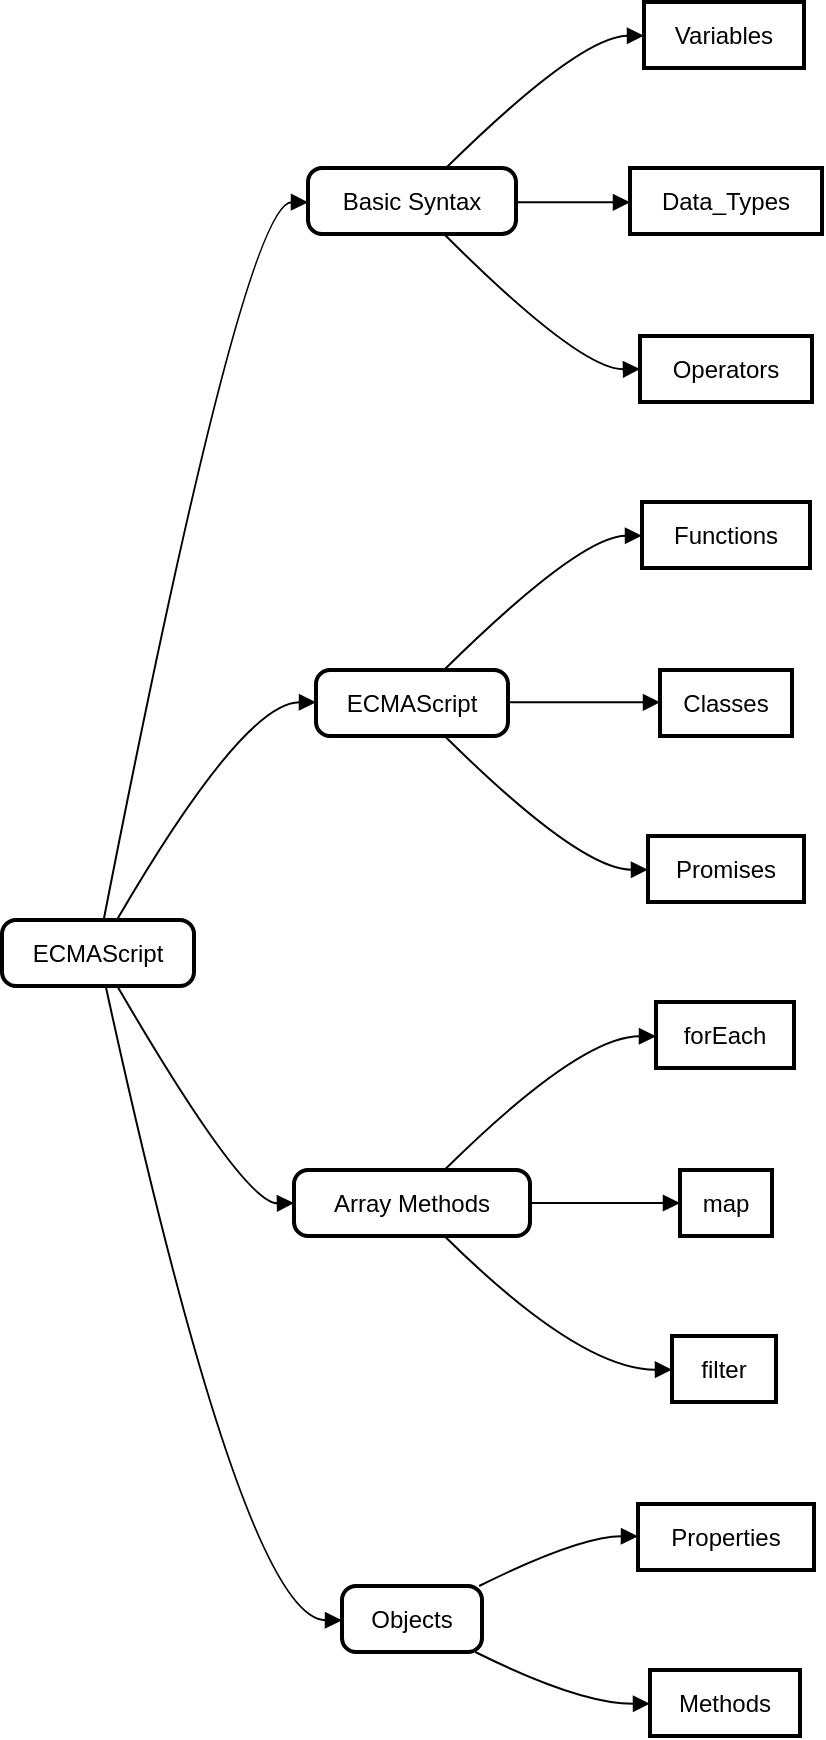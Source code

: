 <mxfile version="24.5.4" type="github">
  <diagram name="Page-1" id="sVyGwWU1J75L4ZbGLSRA">
    <mxGraphModel>
      <root>
        <mxCell id="0" />
        <mxCell id="1" parent="0" />
        <mxCell id="2" value="ECMAScript" style="rounded=1;absoluteArcSize=1;arcSize=14;whiteSpace=wrap;strokeWidth=2;" vertex="1" parent="1">
          <mxGeometry y="459" width="96" height="33" as="geometry" />
        </mxCell>
        <mxCell id="3" value="Basic Syntax" style="rounded=1;absoluteArcSize=1;arcSize=14;whiteSpace=wrap;strokeWidth=2;" vertex="1" parent="1">
          <mxGeometry x="153" y="83" width="104" height="33" as="geometry" />
        </mxCell>
        <mxCell id="4" value="ECMAScript" style="rounded=1;absoluteArcSize=1;arcSize=14;whiteSpace=wrap;strokeWidth=2;" vertex="1" parent="1">
          <mxGeometry x="157" y="334" width="96" height="33" as="geometry" />
        </mxCell>
        <mxCell id="5" value="Array Methods" style="rounded=1;absoluteArcSize=1;arcSize=14;whiteSpace=wrap;strokeWidth=2;" vertex="1" parent="1">
          <mxGeometry x="146" y="584" width="118" height="33" as="geometry" />
        </mxCell>
        <mxCell id="6" value="Objects" style="rounded=1;absoluteArcSize=1;arcSize=14;whiteSpace=wrap;strokeWidth=2;" vertex="1" parent="1">
          <mxGeometry x="170" y="792" width="70" height="33" as="geometry" />
        </mxCell>
        <mxCell id="7" value="Variables" style="whiteSpace=wrap;strokeWidth=2;" vertex="1" parent="1">
          <mxGeometry x="321" width="80" height="33" as="geometry" />
        </mxCell>
        <mxCell id="8" value="Data_Types" style="whiteSpace=wrap;strokeWidth=2;" vertex="1" parent="1">
          <mxGeometry x="314" y="83" width="96" height="33" as="geometry" />
        </mxCell>
        <mxCell id="9" value="Operators" style="whiteSpace=wrap;strokeWidth=2;" vertex="1" parent="1">
          <mxGeometry x="319" y="167" width="86" height="33" as="geometry" />
        </mxCell>
        <mxCell id="10" value="Functions" style="whiteSpace=wrap;strokeWidth=2;" vertex="1" parent="1">
          <mxGeometry x="320" y="250" width="84" height="33" as="geometry" />
        </mxCell>
        <mxCell id="11" value="Classes" style="whiteSpace=wrap;strokeWidth=2;" vertex="1" parent="1">
          <mxGeometry x="329" y="334" width="66" height="33" as="geometry" />
        </mxCell>
        <mxCell id="12" value="Promises" style="whiteSpace=wrap;strokeWidth=2;" vertex="1" parent="1">
          <mxGeometry x="323" y="417" width="78" height="33" as="geometry" />
        </mxCell>
        <mxCell id="13" value="forEach" style="whiteSpace=wrap;strokeWidth=2;" vertex="1" parent="1">
          <mxGeometry x="327" y="500" width="69" height="33" as="geometry" />
        </mxCell>
        <mxCell id="14" value="map" style="whiteSpace=wrap;strokeWidth=2;" vertex="1" parent="1">
          <mxGeometry x="339" y="584" width="46" height="33" as="geometry" />
        </mxCell>
        <mxCell id="15" value="filter" style="whiteSpace=wrap;strokeWidth=2;" vertex="1" parent="1">
          <mxGeometry x="335" y="667" width="52" height="33" as="geometry" />
        </mxCell>
        <mxCell id="16" value="Properties" style="whiteSpace=wrap;strokeWidth=2;" vertex="1" parent="1">
          <mxGeometry x="318" y="751" width="88" height="33" as="geometry" />
        </mxCell>
        <mxCell id="17" value="Methods" style="whiteSpace=wrap;strokeWidth=2;" vertex="1" parent="1">
          <mxGeometry x="324" y="834" width="75" height="33" as="geometry" />
        </mxCell>
        <mxCell id="18" value="" style="curved=1;startArrow=none;endArrow=block;exitX=0.53;exitY=-0.01;entryX=0;entryY=0.52;" edge="1" parent="1" source="2" target="3">
          <mxGeometry relative="1" as="geometry">
            <Array as="points">
              <mxPoint x="121" y="100" />
            </Array>
          </mxGeometry>
        </mxCell>
        <mxCell id="19" value="" style="curved=1;startArrow=none;endArrow=block;exitX=0.6;exitY=-0.01;entryX=0;entryY=0.49;" edge="1" parent="1" source="2" target="4">
          <mxGeometry relative="1" as="geometry">
            <Array as="points">
              <mxPoint x="121" y="350" />
            </Array>
          </mxGeometry>
        </mxCell>
        <mxCell id="20" value="" style="curved=1;startArrow=none;endArrow=block;exitX=0.6;exitY=1;entryX=0;entryY=0.5;" edge="1" parent="1" source="2" target="5">
          <mxGeometry relative="1" as="geometry">
            <Array as="points">
              <mxPoint x="121" y="601" />
            </Array>
          </mxGeometry>
        </mxCell>
        <mxCell id="21" value="" style="curved=1;startArrow=none;endArrow=block;exitX=0.54;exitY=1;entryX=-0.01;entryY=0.52;" edge="1" parent="1" source="2" target="6">
          <mxGeometry relative="1" as="geometry">
            <Array as="points">
              <mxPoint x="121" y="809" />
            </Array>
          </mxGeometry>
        </mxCell>
        <mxCell id="22" value="" style="curved=1;startArrow=none;endArrow=block;exitX=0.66;exitY=0.01;entryX=0;entryY=0.51;" edge="1" parent="1" source="3" target="7">
          <mxGeometry relative="1" as="geometry">
            <Array as="points">
              <mxPoint x="289" y="17" />
            </Array>
          </mxGeometry>
        </mxCell>
        <mxCell id="23" value="" style="curved=1;startArrow=none;endArrow=block;exitX=1;exitY=0.52;entryX=0;entryY=0.52;" edge="1" parent="1" source="3" target="8">
          <mxGeometry relative="1" as="geometry">
            <Array as="points" />
          </mxGeometry>
        </mxCell>
        <mxCell id="24" value="" style="curved=1;startArrow=none;endArrow=block;exitX=0.66;exitY=1.02;entryX=0;entryY=0.5;" edge="1" parent="1" source="3" target="9">
          <mxGeometry relative="1" as="geometry">
            <Array as="points">
              <mxPoint x="289" y="184" />
            </Array>
          </mxGeometry>
        </mxCell>
        <mxCell id="25" value="" style="curved=1;startArrow=none;endArrow=block;exitX=0.67;exitY=-0.01;entryX=0;entryY=0.51;" edge="1" parent="1" source="4" target="10">
          <mxGeometry relative="1" as="geometry">
            <Array as="points">
              <mxPoint x="289" y="267" />
            </Array>
          </mxGeometry>
        </mxCell>
        <mxCell id="26" value="" style="curved=1;startArrow=none;endArrow=block;exitX=0.99;exitY=0.49;entryX=-0.01;entryY=0.49;" edge="1" parent="1" source="4" target="11">
          <mxGeometry relative="1" as="geometry">
            <Array as="points" />
          </mxGeometry>
        </mxCell>
        <mxCell id="27" value="" style="curved=1;startArrow=none;endArrow=block;exitX=0.67;exitY=1;entryX=0;entryY=0.51;" edge="1" parent="1" source="4" target="12">
          <mxGeometry relative="1" as="geometry">
            <Array as="points">
              <mxPoint x="289" y="434" />
            </Array>
          </mxGeometry>
        </mxCell>
        <mxCell id="28" value="" style="curved=1;startArrow=none;endArrow=block;exitX=0.64;exitY=-0.01;entryX=0;entryY=0.52;" edge="1" parent="1" source="5" target="13">
          <mxGeometry relative="1" as="geometry">
            <Array as="points">
              <mxPoint x="289" y="517" />
            </Array>
          </mxGeometry>
        </mxCell>
        <mxCell id="29" value="" style="curved=1;startArrow=none;endArrow=block;exitX=1;exitY=0.5;entryX=-0.01;entryY=0.5;" edge="1" parent="1" source="5" target="14">
          <mxGeometry relative="1" as="geometry">
            <Array as="points" />
          </mxGeometry>
        </mxCell>
        <mxCell id="30" value="" style="curved=1;startArrow=none;endArrow=block;exitX=0.64;exitY=1.01;entryX=0;entryY=0.51;" edge="1" parent="1" source="5" target="15">
          <mxGeometry relative="1" as="geometry">
            <Array as="points">
              <mxPoint x="289" y="684" />
            </Array>
          </mxGeometry>
        </mxCell>
        <mxCell id="31" value="" style="curved=1;startArrow=none;endArrow=block;exitX=0.97;exitY=0.01;entryX=-0.01;entryY=0.49;" edge="1" parent="1" source="6" target="16">
          <mxGeometry relative="1" as="geometry">
            <Array as="points">
              <mxPoint x="289" y="767" />
            </Array>
          </mxGeometry>
        </mxCell>
        <mxCell id="32" value="" style="curved=1;startArrow=none;endArrow=block;exitX=0.97;exitY=1.02;entryX=0;entryY=0.51;" edge="1" parent="1" source="6" target="17">
          <mxGeometry relative="1" as="geometry">
            <Array as="points">
              <mxPoint x="289" y="851" />
            </Array>
          </mxGeometry>
        </mxCell>
      </root>
    </mxGraphModel>
  </diagram>
</mxfile>
